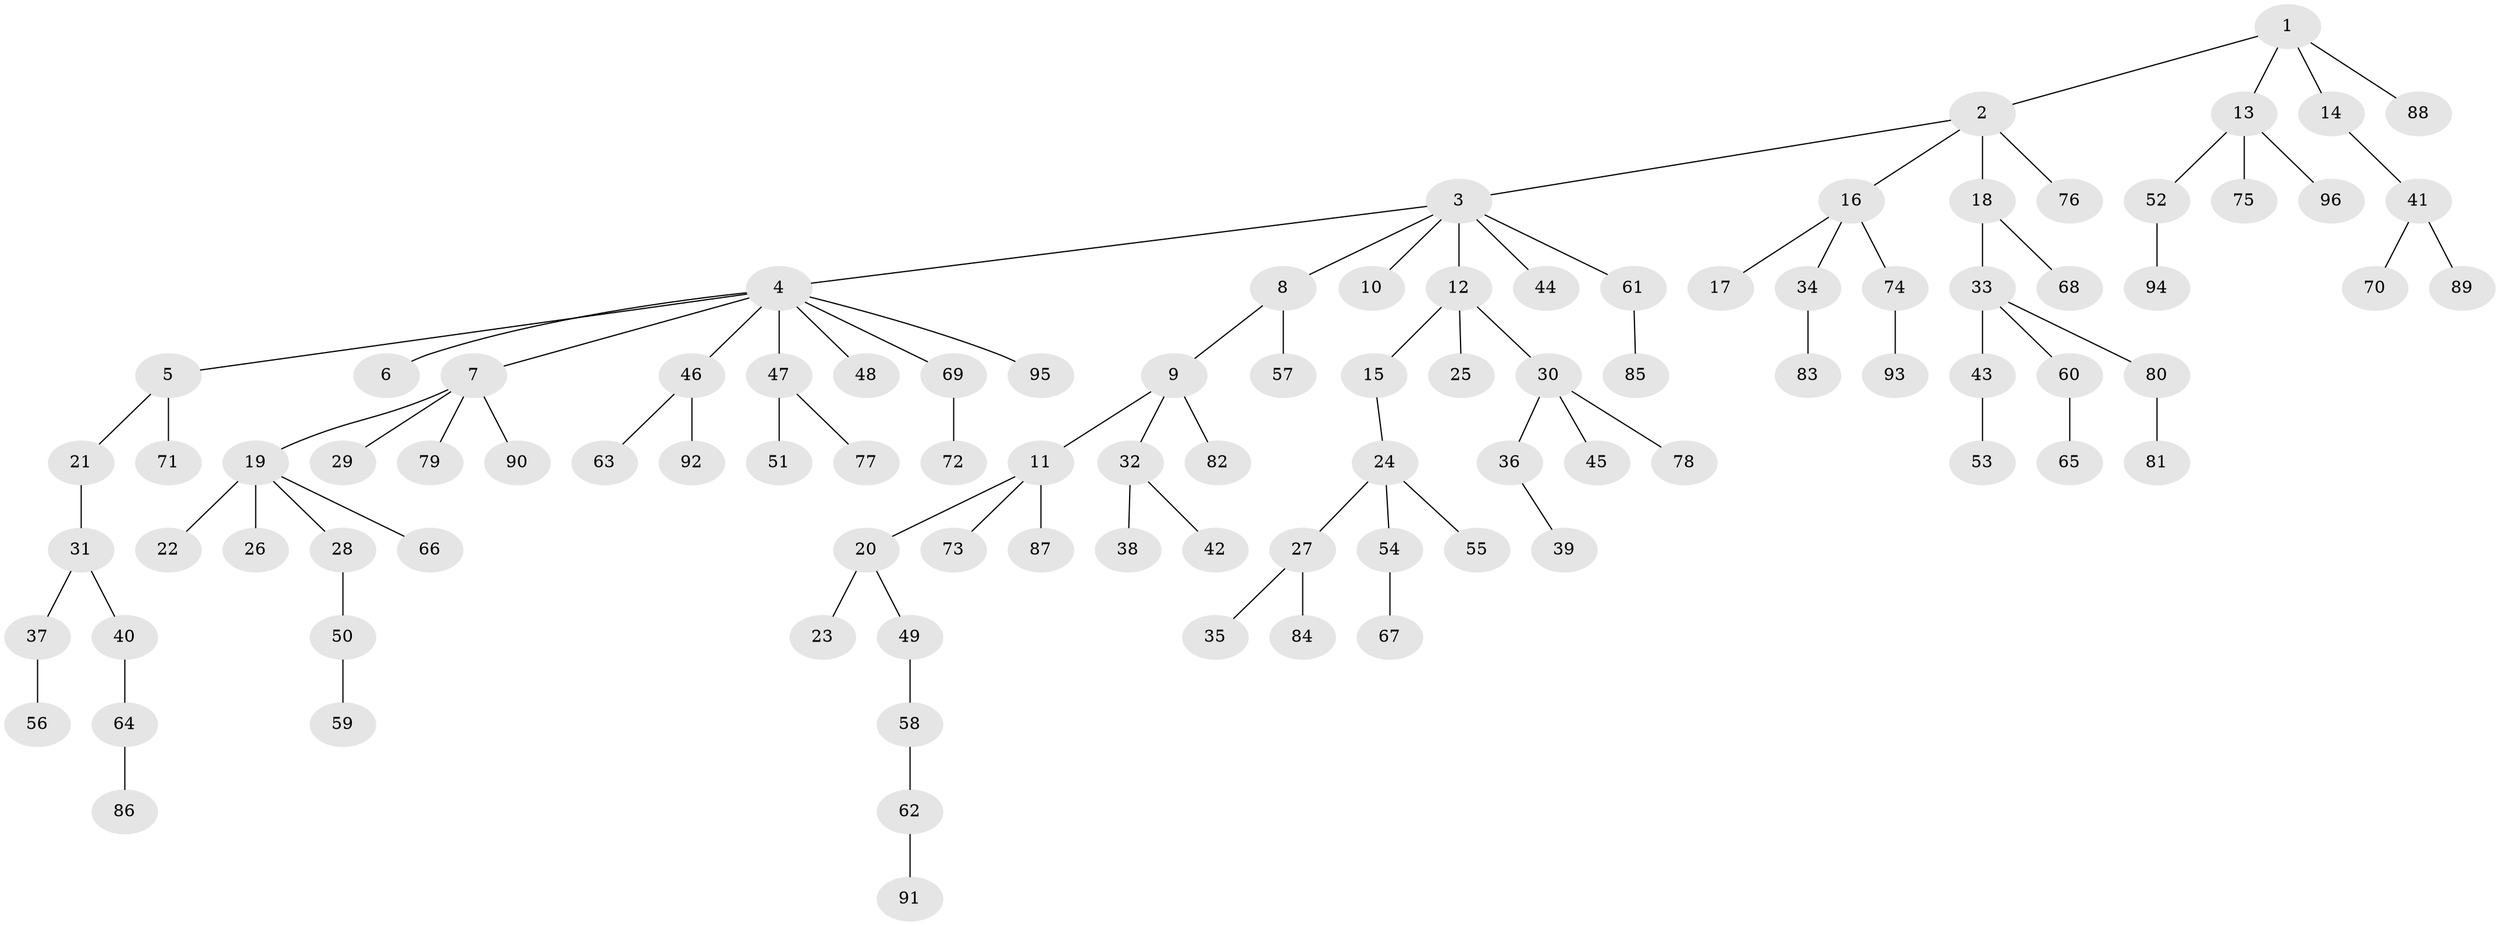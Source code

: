 // coarse degree distribution, {1: 0.5128205128205128, 4: 0.07692307692307693, 3: 0.10256410256410256, 2: 0.2564102564102564, 7: 0.02564102564102564, 5: 0.02564102564102564}
// Generated by graph-tools (version 1.1) at 2025/37/03/04/25 23:37:16]
// undirected, 96 vertices, 95 edges
graph export_dot {
  node [color=gray90,style=filled];
  1;
  2;
  3;
  4;
  5;
  6;
  7;
  8;
  9;
  10;
  11;
  12;
  13;
  14;
  15;
  16;
  17;
  18;
  19;
  20;
  21;
  22;
  23;
  24;
  25;
  26;
  27;
  28;
  29;
  30;
  31;
  32;
  33;
  34;
  35;
  36;
  37;
  38;
  39;
  40;
  41;
  42;
  43;
  44;
  45;
  46;
  47;
  48;
  49;
  50;
  51;
  52;
  53;
  54;
  55;
  56;
  57;
  58;
  59;
  60;
  61;
  62;
  63;
  64;
  65;
  66;
  67;
  68;
  69;
  70;
  71;
  72;
  73;
  74;
  75;
  76;
  77;
  78;
  79;
  80;
  81;
  82;
  83;
  84;
  85;
  86;
  87;
  88;
  89;
  90;
  91;
  92;
  93;
  94;
  95;
  96;
  1 -- 2;
  1 -- 13;
  1 -- 14;
  1 -- 88;
  2 -- 3;
  2 -- 16;
  2 -- 18;
  2 -- 76;
  3 -- 4;
  3 -- 8;
  3 -- 10;
  3 -- 12;
  3 -- 44;
  3 -- 61;
  4 -- 5;
  4 -- 6;
  4 -- 7;
  4 -- 46;
  4 -- 47;
  4 -- 48;
  4 -- 69;
  4 -- 95;
  5 -- 21;
  5 -- 71;
  7 -- 19;
  7 -- 29;
  7 -- 79;
  7 -- 90;
  8 -- 9;
  8 -- 57;
  9 -- 11;
  9 -- 32;
  9 -- 82;
  11 -- 20;
  11 -- 73;
  11 -- 87;
  12 -- 15;
  12 -- 25;
  12 -- 30;
  13 -- 52;
  13 -- 75;
  13 -- 96;
  14 -- 41;
  15 -- 24;
  16 -- 17;
  16 -- 34;
  16 -- 74;
  18 -- 33;
  18 -- 68;
  19 -- 22;
  19 -- 26;
  19 -- 28;
  19 -- 66;
  20 -- 23;
  20 -- 49;
  21 -- 31;
  24 -- 27;
  24 -- 54;
  24 -- 55;
  27 -- 35;
  27 -- 84;
  28 -- 50;
  30 -- 36;
  30 -- 45;
  30 -- 78;
  31 -- 37;
  31 -- 40;
  32 -- 38;
  32 -- 42;
  33 -- 43;
  33 -- 60;
  33 -- 80;
  34 -- 83;
  36 -- 39;
  37 -- 56;
  40 -- 64;
  41 -- 70;
  41 -- 89;
  43 -- 53;
  46 -- 63;
  46 -- 92;
  47 -- 51;
  47 -- 77;
  49 -- 58;
  50 -- 59;
  52 -- 94;
  54 -- 67;
  58 -- 62;
  60 -- 65;
  61 -- 85;
  62 -- 91;
  64 -- 86;
  69 -- 72;
  74 -- 93;
  80 -- 81;
}

